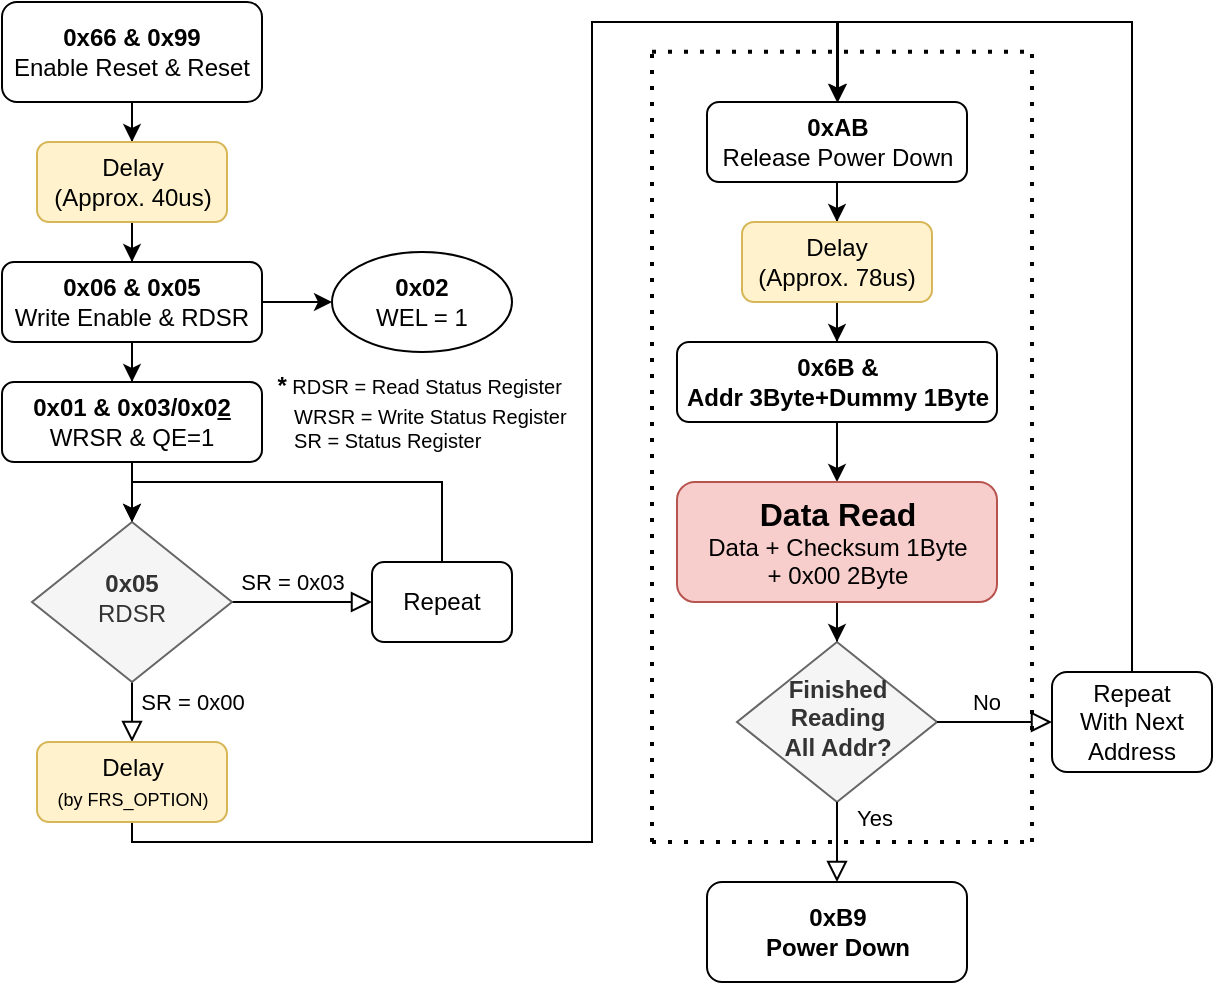 <mxfile version="15.7.4" type="github">
  <diagram id="C5RBs43oDa-KdzZeNtuy" name="Page-1">
    <mxGraphModel dx="1422" dy="747" grid="1" gridSize="10" guides="1" tooltips="1" connect="1" arrows="1" fold="1" page="1" pageScale="1" pageWidth="827" pageHeight="1169" math="0" shadow="0">
      <root>
        <mxCell id="WIyWlLk6GJQsqaUBKTNV-0" />
        <mxCell id="WIyWlLk6GJQsqaUBKTNV-1" parent="WIyWlLk6GJQsqaUBKTNV-0" />
        <mxCell id="R-zWGBTZfVwNPA_6gyD4-0" value="" style="edgeStyle=orthogonalEdgeStyle;rounded=0;orthogonalLoop=1;jettySize=auto;html=1;" edge="1" parent="WIyWlLk6GJQsqaUBKTNV-1" source="WIyWlLk6GJQsqaUBKTNV-3" target="WIyWlLk6GJQsqaUBKTNV-7">
          <mxGeometry relative="1" as="geometry" />
        </mxCell>
        <mxCell id="WIyWlLk6GJQsqaUBKTNV-3" value="&lt;b&gt;0x66 &amp;amp; 0x99&lt;br&gt;&lt;/b&gt;Enable Reset &amp;amp; Reset" style="rounded=1;whiteSpace=wrap;html=1;fontSize=12;glass=0;strokeWidth=1;shadow=0;" parent="WIyWlLk6GJQsqaUBKTNV-1" vertex="1">
          <mxGeometry x="155" y="70" width="130" height="50" as="geometry" />
        </mxCell>
        <mxCell id="R-zWGBTZfVwNPA_6gyD4-2" value="" style="edgeStyle=orthogonalEdgeStyle;rounded=0;orthogonalLoop=1;jettySize=auto;html=1;" edge="1" parent="WIyWlLk6GJQsqaUBKTNV-1" source="WIyWlLk6GJQsqaUBKTNV-7" target="R-zWGBTZfVwNPA_6gyD4-1">
          <mxGeometry relative="1" as="geometry" />
        </mxCell>
        <mxCell id="WIyWlLk6GJQsqaUBKTNV-7" value="Delay&lt;br&gt;(Approx. 40us)" style="rounded=1;whiteSpace=wrap;html=1;fontSize=12;glass=0;strokeWidth=1;shadow=0;fillColor=#fff2cc;strokeColor=#d6b656;" parent="WIyWlLk6GJQsqaUBKTNV-1" vertex="1">
          <mxGeometry x="172.5" y="140" width="95" height="40" as="geometry" />
        </mxCell>
        <mxCell id="WIyWlLk6GJQsqaUBKTNV-8" value="SR = 0x00" style="rounded=0;html=1;jettySize=auto;orthogonalLoop=1;fontSize=11;endArrow=block;endFill=0;endSize=8;strokeWidth=1;shadow=0;labelBackgroundColor=none;edgeStyle=orthogonalEdgeStyle;entryX=0.5;entryY=0;entryDx=0;entryDy=0;" parent="WIyWlLk6GJQsqaUBKTNV-1" source="WIyWlLk6GJQsqaUBKTNV-10" target="R-zWGBTZfVwNPA_6gyD4-22" edge="1">
          <mxGeometry x="0.2" y="30" relative="1" as="geometry">
            <mxPoint as="offset" />
            <mxPoint x="220" y="450" as="targetPoint" />
          </mxGeometry>
        </mxCell>
        <mxCell id="WIyWlLk6GJQsqaUBKTNV-9" value="SR = 0x03" style="edgeStyle=orthogonalEdgeStyle;rounded=0;html=1;jettySize=auto;orthogonalLoop=1;fontSize=11;endArrow=block;endFill=0;endSize=8;strokeWidth=1;shadow=0;labelBackgroundColor=none;" parent="WIyWlLk6GJQsqaUBKTNV-1" source="WIyWlLk6GJQsqaUBKTNV-10" target="WIyWlLk6GJQsqaUBKTNV-12" edge="1">
          <mxGeometry x="-0.143" y="10" relative="1" as="geometry">
            <mxPoint as="offset" />
          </mxGeometry>
        </mxCell>
        <mxCell id="WIyWlLk6GJQsqaUBKTNV-10" value="&lt;b&gt;0x05&lt;/b&gt;&lt;br&gt;RDSR" style="rhombus;whiteSpace=wrap;html=1;shadow=0;fontFamily=Helvetica;fontSize=12;align=center;strokeWidth=1;spacing=6;spacingTop=-4;fillColor=#f5f5f5;fontColor=#333333;strokeColor=#666666;" parent="WIyWlLk6GJQsqaUBKTNV-1" vertex="1">
          <mxGeometry x="170" y="330" width="100" height="80" as="geometry" />
        </mxCell>
        <mxCell id="R-zWGBTZfVwNPA_6gyD4-21" style="edgeStyle=orthogonalEdgeStyle;rounded=0;orthogonalLoop=1;jettySize=auto;html=1;entryX=0.5;entryY=0;entryDx=0;entryDy=0;fontSize=12;exitX=0.5;exitY=0;exitDx=0;exitDy=0;" edge="1" parent="WIyWlLk6GJQsqaUBKTNV-1" source="WIyWlLk6GJQsqaUBKTNV-12" target="WIyWlLk6GJQsqaUBKTNV-10">
          <mxGeometry relative="1" as="geometry">
            <Array as="points">
              <mxPoint x="375" y="310" />
              <mxPoint x="220" y="310" />
            </Array>
          </mxGeometry>
        </mxCell>
        <mxCell id="WIyWlLk6GJQsqaUBKTNV-12" value="Repeat" style="rounded=1;whiteSpace=wrap;html=1;fontSize=12;glass=0;strokeWidth=1;shadow=0;" parent="WIyWlLk6GJQsqaUBKTNV-1" vertex="1">
          <mxGeometry x="340" y="350" width="70" height="40" as="geometry" />
        </mxCell>
        <mxCell id="R-zWGBTZfVwNPA_6gyD4-6" value="" style="edgeStyle=orthogonalEdgeStyle;rounded=0;orthogonalLoop=1;jettySize=auto;html=1;fontSize=12;" edge="1" parent="WIyWlLk6GJQsqaUBKTNV-1" source="R-zWGBTZfVwNPA_6gyD4-1" target="R-zWGBTZfVwNPA_6gyD4-5">
          <mxGeometry relative="1" as="geometry" />
        </mxCell>
        <mxCell id="R-zWGBTZfVwNPA_6gyD4-14" value="" style="edgeStyle=orthogonalEdgeStyle;rounded=0;orthogonalLoop=1;jettySize=auto;html=1;fontSize=12;" edge="1" parent="WIyWlLk6GJQsqaUBKTNV-1" source="R-zWGBTZfVwNPA_6gyD4-1" target="R-zWGBTZfVwNPA_6gyD4-13">
          <mxGeometry relative="1" as="geometry" />
        </mxCell>
        <mxCell id="R-zWGBTZfVwNPA_6gyD4-1" value="&lt;b&gt;0x06 &amp;amp; 0x05&lt;br&gt;&lt;/b&gt;Write Enable &amp;amp; RDSR" style="rounded=1;whiteSpace=wrap;html=1;fontSize=12;glass=0;strokeWidth=1;shadow=0;" vertex="1" parent="WIyWlLk6GJQsqaUBKTNV-1">
          <mxGeometry x="155" y="200" width="130" height="40" as="geometry" />
        </mxCell>
        <mxCell id="R-zWGBTZfVwNPA_6gyD4-4" value="&lt;div style=&quot;text-align: left&quot;&gt;&lt;b&gt;*&lt;/b&gt;&lt;span style=&quot;font-size: 10px&quot;&gt; RDSR = Read Status Register&lt;/span&gt;&lt;/div&gt;&lt;font&gt;&lt;div style=&quot;text-align: left&quot;&gt;&lt;span style=&quot;font-size: 10px&quot;&gt;&amp;nbsp; &amp;nbsp;WRSR = Write Status Register&lt;/span&gt;&lt;/div&gt;&lt;span style=&quot;font-size: 10px&quot;&gt;&lt;div style=&quot;text-align: left&quot;&gt;&lt;span&gt;&amp;nbsp; &amp;nbsp;SR = Status Register&lt;/span&gt;&lt;/div&gt;&lt;/span&gt;&lt;/font&gt;" style="text;html=1;strokeColor=none;fillColor=none;align=center;verticalAlign=middle;whiteSpace=wrap;rounded=0;" vertex="1" parent="WIyWlLk6GJQsqaUBKTNV-1">
          <mxGeometry x="285" y="260" width="160" height="30" as="geometry" />
        </mxCell>
        <mxCell id="R-zWGBTZfVwNPA_6gyD4-5" value="&lt;b&gt;0x02&lt;/b&gt;&lt;br&gt;WEL = 1" style="ellipse;whiteSpace=wrap;html=1;rounded=1;shadow=0;strokeWidth=1;glass=0;" vertex="1" parent="WIyWlLk6GJQsqaUBKTNV-1">
          <mxGeometry x="320" y="195" width="90" height="50" as="geometry" />
        </mxCell>
        <mxCell id="R-zWGBTZfVwNPA_6gyD4-18" value="" style="edgeStyle=orthogonalEdgeStyle;rounded=0;orthogonalLoop=1;jettySize=auto;html=1;fontSize=12;" edge="1" parent="WIyWlLk6GJQsqaUBKTNV-1" source="R-zWGBTZfVwNPA_6gyD4-13" target="WIyWlLk6GJQsqaUBKTNV-10">
          <mxGeometry relative="1" as="geometry" />
        </mxCell>
        <mxCell id="R-zWGBTZfVwNPA_6gyD4-13" value="&lt;b&gt;0x01 &amp;amp; 0x03/0x0&lt;u&gt;2&lt;/u&gt;&lt;br&gt;&lt;/b&gt;WRSR &amp;amp; QE=1" style="whiteSpace=wrap;html=1;rounded=1;shadow=0;strokeWidth=1;glass=0;" vertex="1" parent="WIyWlLk6GJQsqaUBKTNV-1">
          <mxGeometry x="155" y="260" width="130" height="40" as="geometry" />
        </mxCell>
        <mxCell id="R-zWGBTZfVwNPA_6gyD4-29" style="edgeStyle=orthogonalEdgeStyle;rounded=0;orthogonalLoop=1;jettySize=auto;html=1;entryX=0.5;entryY=0;entryDx=0;entryDy=0;fontSize=9;exitX=0.5;exitY=1;exitDx=0;exitDy=0;" edge="1" parent="WIyWlLk6GJQsqaUBKTNV-1" source="R-zWGBTZfVwNPA_6gyD4-22" target="R-zWGBTZfVwNPA_6gyD4-24">
          <mxGeometry relative="1" as="geometry">
            <Array as="points">
              <mxPoint x="220" y="490" />
              <mxPoint x="450" y="490" />
              <mxPoint x="450" y="80" />
              <mxPoint x="573" y="80" />
              <mxPoint x="573" y="120" />
            </Array>
          </mxGeometry>
        </mxCell>
        <mxCell id="R-zWGBTZfVwNPA_6gyD4-22" value="Delay&lt;br&gt;&lt;font style=&quot;font-size: 9px&quot;&gt;(by FRS_OPTION)&lt;/font&gt;" style="rounded=1;whiteSpace=wrap;html=1;fontSize=12;glass=0;strokeWidth=1;shadow=0;fillColor=#fff2cc;strokeColor=#d6b656;" vertex="1" parent="WIyWlLk6GJQsqaUBKTNV-1">
          <mxGeometry x="172.5" y="440" width="95" height="40" as="geometry" />
        </mxCell>
        <mxCell id="R-zWGBTZfVwNPA_6gyD4-28" value="" style="edgeStyle=orthogonalEdgeStyle;rounded=0;orthogonalLoop=1;jettySize=auto;html=1;fontSize=9;" edge="1" parent="WIyWlLk6GJQsqaUBKTNV-1" source="R-zWGBTZfVwNPA_6gyD4-24" target="R-zWGBTZfVwNPA_6gyD4-26">
          <mxGeometry relative="1" as="geometry" />
        </mxCell>
        <mxCell id="R-zWGBTZfVwNPA_6gyD4-24" value="&lt;b&gt;0xAB&lt;/b&gt;&lt;br&gt;Release Power Down" style="whiteSpace=wrap;html=1;rounded=1;shadow=0;strokeWidth=1;glass=0;" vertex="1" parent="WIyWlLk6GJQsqaUBKTNV-1">
          <mxGeometry x="507.5" y="120" width="130" height="40" as="geometry" />
        </mxCell>
        <mxCell id="R-zWGBTZfVwNPA_6gyD4-31" value="" style="edgeStyle=orthogonalEdgeStyle;rounded=0;orthogonalLoop=1;jettySize=auto;html=1;fontSize=9;" edge="1" parent="WIyWlLk6GJQsqaUBKTNV-1" source="R-zWGBTZfVwNPA_6gyD4-26" target="R-zWGBTZfVwNPA_6gyD4-30">
          <mxGeometry relative="1" as="geometry" />
        </mxCell>
        <mxCell id="R-zWGBTZfVwNPA_6gyD4-26" value="Delay&lt;br&gt;(Approx. 78us)" style="rounded=1;whiteSpace=wrap;html=1;fontSize=12;glass=0;strokeWidth=1;shadow=0;fillColor=#fff2cc;strokeColor=#d6b656;" vertex="1" parent="WIyWlLk6GJQsqaUBKTNV-1">
          <mxGeometry x="525" y="180" width="95" height="40" as="geometry" />
        </mxCell>
        <mxCell id="R-zWGBTZfVwNPA_6gyD4-33" value="" style="edgeStyle=orthogonalEdgeStyle;rounded=0;orthogonalLoop=1;jettySize=auto;html=1;fontSize=9;" edge="1" parent="WIyWlLk6GJQsqaUBKTNV-1" source="R-zWGBTZfVwNPA_6gyD4-30" target="R-zWGBTZfVwNPA_6gyD4-32">
          <mxGeometry relative="1" as="geometry" />
        </mxCell>
        <mxCell id="R-zWGBTZfVwNPA_6gyD4-30" value="&lt;b&gt;0x6B &amp;amp;&lt;br&gt;Addr 3Byte+Dummy 1Byte&lt;/b&gt;" style="whiteSpace=wrap;html=1;rounded=1;shadow=0;strokeWidth=1;glass=0;" vertex="1" parent="WIyWlLk6GJQsqaUBKTNV-1">
          <mxGeometry x="492.5" y="240" width="160" height="40" as="geometry" />
        </mxCell>
        <mxCell id="R-zWGBTZfVwNPA_6gyD4-35" value="" style="edgeStyle=orthogonalEdgeStyle;rounded=0;orthogonalLoop=1;jettySize=auto;html=1;fontSize=14;" edge="1" parent="WIyWlLk6GJQsqaUBKTNV-1" source="R-zWGBTZfVwNPA_6gyD4-32" target="R-zWGBTZfVwNPA_6gyD4-34">
          <mxGeometry relative="1" as="geometry" />
        </mxCell>
        <mxCell id="R-zWGBTZfVwNPA_6gyD4-32" value="&lt;b style=&quot;font-size: 16px&quot;&gt;Data Read&lt;br&gt;&lt;/b&gt;Data + Checksum 1Byte&lt;br&gt;+ 0x00 2Byte" style="whiteSpace=wrap;html=1;rounded=1;shadow=0;strokeWidth=1;glass=0;fillColor=#f8cecc;strokeColor=#b85450;" vertex="1" parent="WIyWlLk6GJQsqaUBKTNV-1">
          <mxGeometry x="492.5" y="310" width="160" height="60" as="geometry" />
        </mxCell>
        <mxCell id="R-zWGBTZfVwNPA_6gyD4-34" value="&lt;b&gt;Finished&lt;br&gt;Reading&lt;br&gt;All Addr?&lt;br&gt;&lt;/b&gt;" style="rhombus;whiteSpace=wrap;html=1;shadow=0;fontFamily=Helvetica;fontSize=12;align=center;strokeWidth=1;spacing=6;spacingTop=-4;fillColor=#f5f5f5;fontColor=#333333;strokeColor=#666666;" vertex="1" parent="WIyWlLk6GJQsqaUBKTNV-1">
          <mxGeometry x="522.5" y="390" width="100" height="80" as="geometry" />
        </mxCell>
        <mxCell id="R-zWGBTZfVwNPA_6gyD4-38" value="No" style="edgeStyle=orthogonalEdgeStyle;rounded=0;html=1;jettySize=auto;orthogonalLoop=1;fontSize=11;endArrow=block;endFill=0;endSize=8;strokeWidth=1;shadow=0;labelBackgroundColor=none;exitX=1;exitY=0.5;exitDx=0;exitDy=0;entryX=0;entryY=0.5;entryDx=0;entryDy=0;" edge="1" parent="WIyWlLk6GJQsqaUBKTNV-1" source="R-zWGBTZfVwNPA_6gyD4-34" target="R-zWGBTZfVwNPA_6gyD4-39">
          <mxGeometry x="-0.143" y="10" relative="1" as="geometry">
            <mxPoint as="offset" />
            <mxPoint x="660" y="430" as="sourcePoint" />
            <mxPoint x="692.5" y="429.5" as="targetPoint" />
          </mxGeometry>
        </mxCell>
        <mxCell id="R-zWGBTZfVwNPA_6gyD4-50" style="edgeStyle=orthogonalEdgeStyle;rounded=0;orthogonalLoop=1;jettySize=auto;html=1;exitX=0.5;exitY=0;exitDx=0;exitDy=0;entryX=0.5;entryY=0;entryDx=0;entryDy=0;fontSize=14;" edge="1" parent="WIyWlLk6GJQsqaUBKTNV-1" source="R-zWGBTZfVwNPA_6gyD4-39" target="R-zWGBTZfVwNPA_6gyD4-24">
          <mxGeometry relative="1" as="geometry">
            <Array as="points">
              <mxPoint x="720" y="80" />
              <mxPoint x="573" y="80" />
            </Array>
          </mxGeometry>
        </mxCell>
        <mxCell id="R-zWGBTZfVwNPA_6gyD4-39" value="Repeat&lt;br&gt;With Next Address" style="rounded=1;whiteSpace=wrap;html=1;fontSize=12;glass=0;strokeWidth=1;shadow=0;" vertex="1" parent="WIyWlLk6GJQsqaUBKTNV-1">
          <mxGeometry x="680" y="405" width="80" height="50" as="geometry" />
        </mxCell>
        <mxCell id="R-zWGBTZfVwNPA_6gyD4-40" value="" style="endArrow=none;dashed=1;html=1;dashPattern=1 3;strokeWidth=2;rounded=0;fontSize=14;" edge="1" parent="WIyWlLk6GJQsqaUBKTNV-1">
          <mxGeometry width="50" height="50" relative="1" as="geometry">
            <mxPoint x="670" y="490" as="sourcePoint" />
            <mxPoint x="670" y="90" as="targetPoint" />
          </mxGeometry>
        </mxCell>
        <mxCell id="R-zWGBTZfVwNPA_6gyD4-45" value="" style="endArrow=none;dashed=1;html=1;dashPattern=1 3;strokeWidth=2;rounded=0;fontSize=14;" edge="1" parent="WIyWlLk6GJQsqaUBKTNV-1">
          <mxGeometry width="50" height="50" relative="1" as="geometry">
            <mxPoint x="480" y="490" as="sourcePoint" />
            <mxPoint x="480" y="90" as="targetPoint" />
          </mxGeometry>
        </mxCell>
        <mxCell id="R-zWGBTZfVwNPA_6gyD4-46" value="" style="endArrow=none;dashed=1;html=1;dashPattern=1 3;strokeWidth=2;rounded=0;fontSize=14;" edge="1" parent="WIyWlLk6GJQsqaUBKTNV-1">
          <mxGeometry width="50" height="50" relative="1" as="geometry">
            <mxPoint x="480" y="94.9" as="sourcePoint" />
            <mxPoint x="670" y="94.9" as="targetPoint" />
          </mxGeometry>
        </mxCell>
        <mxCell id="R-zWGBTZfVwNPA_6gyD4-47" value="" style="endArrow=none;dashed=1;html=1;dashPattern=1 3;strokeWidth=2;rounded=0;fontSize=14;" edge="1" parent="WIyWlLk6GJQsqaUBKTNV-1">
          <mxGeometry width="50" height="50" relative="1" as="geometry">
            <mxPoint x="480" y="490" as="sourcePoint" />
            <mxPoint x="670" y="490" as="targetPoint" />
          </mxGeometry>
        </mxCell>
        <mxCell id="R-zWGBTZfVwNPA_6gyD4-55" value="&lt;b&gt;0xB9&lt;br&gt;Power Down&lt;br&gt;&lt;/b&gt;" style="whiteSpace=wrap;html=1;rounded=1;shadow=0;strokeWidth=1;glass=0;" vertex="1" parent="WIyWlLk6GJQsqaUBKTNV-1">
          <mxGeometry x="507.5" y="510" width="130" height="50" as="geometry" />
        </mxCell>
        <mxCell id="R-zWGBTZfVwNPA_6gyD4-57" value="Yes" style="rounded=0;html=1;jettySize=auto;orthogonalLoop=1;fontSize=11;endArrow=block;endFill=0;endSize=8;strokeWidth=1;shadow=0;labelBackgroundColor=none;edgeStyle=orthogonalEdgeStyle;entryX=0.5;entryY=0;entryDx=0;entryDy=0;exitX=0.5;exitY=1;exitDx=0;exitDy=0;" edge="1" parent="WIyWlLk6GJQsqaUBKTNV-1" source="R-zWGBTZfVwNPA_6gyD4-34" target="R-zWGBTZfVwNPA_6gyD4-55">
          <mxGeometry x="-0.6" y="18" relative="1" as="geometry">
            <mxPoint as="offset" />
            <mxPoint x="580" y="540" as="sourcePoint" />
            <mxPoint x="580" y="570" as="targetPoint" />
          </mxGeometry>
        </mxCell>
      </root>
    </mxGraphModel>
  </diagram>
</mxfile>
